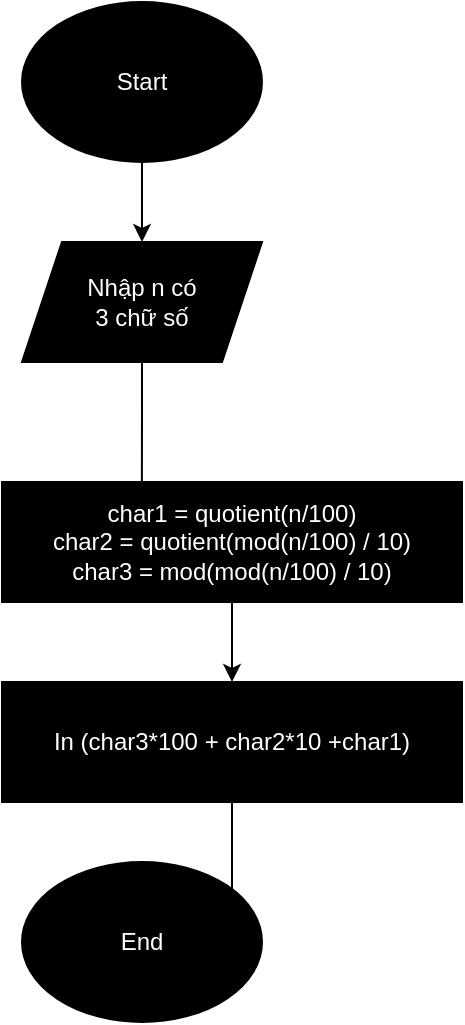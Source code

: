 <mxfile version="25.0.3">
  <diagram name="Page-1" id="jssvtks0TNyN7_167iyE">
    <mxGraphModel dx="1042" dy="535" grid="1" gridSize="10" guides="1" tooltips="1" connect="1" arrows="1" fold="1" page="1" pageScale="1" pageWidth="850" pageHeight="1100" math="0" shadow="0">
      <root>
        <mxCell id="0" />
        <mxCell id="1" parent="0" />
        <mxCell id="mcatqLDCLFWA8lfJ1xL1-11" style="edgeStyle=orthogonalEdgeStyle;rounded=0;orthogonalLoop=1;jettySize=auto;html=1;entryX=0.5;entryY=0;entryDx=0;entryDy=0;" edge="1" parent="1" source="mcatqLDCLFWA8lfJ1xL1-1" target="mcatqLDCLFWA8lfJ1xL1-3">
          <mxGeometry relative="1" as="geometry" />
        </mxCell>
        <mxCell id="mcatqLDCLFWA8lfJ1xL1-1" value="" style="ellipse;whiteSpace=wrap;html=1;fillColor=#000000;" vertex="1" parent="1">
          <mxGeometry x="230" width="120" height="80" as="geometry" />
        </mxCell>
        <mxCell id="mcatqLDCLFWA8lfJ1xL1-2" value="Start" style="text;strokeColor=none;align=center;fillColor=none;html=1;verticalAlign=middle;whiteSpace=wrap;rounded=0;fontColor=#FFFFFF;" vertex="1" parent="1">
          <mxGeometry x="260" y="25" width="60" height="30" as="geometry" />
        </mxCell>
        <mxCell id="mcatqLDCLFWA8lfJ1xL1-3" value="" style="shape=parallelogram;perimeter=parallelogramPerimeter;whiteSpace=wrap;html=1;fixedSize=1;fillColor=#000000;" vertex="1" parent="1">
          <mxGeometry x="230" y="120" width="120" height="60" as="geometry" />
        </mxCell>
        <mxCell id="mcatqLDCLFWA8lfJ1xL1-4" value="Nhập n có 3 chữ số" style="text;strokeColor=none;align=center;fillColor=none;html=1;verticalAlign=middle;whiteSpace=wrap;rounded=0;fontColor=#FFFFFF;" vertex="1" parent="1">
          <mxGeometry x="260" y="135" width="60" height="30" as="geometry" />
        </mxCell>
        <mxCell id="mcatqLDCLFWA8lfJ1xL1-5" value="" style="rounded=0;whiteSpace=wrap;html=1;fillColor=#000000;" vertex="1" parent="1">
          <mxGeometry x="220" y="240" width="230" height="60" as="geometry" />
        </mxCell>
        <mxCell id="mcatqLDCLFWA8lfJ1xL1-13" style="edgeStyle=orthogonalEdgeStyle;rounded=0;orthogonalLoop=1;jettySize=auto;html=1;" edge="1" parent="1" source="mcatqLDCLFWA8lfJ1xL1-6" target="mcatqLDCLFWA8lfJ1xL1-8">
          <mxGeometry relative="1" as="geometry" />
        </mxCell>
        <mxCell id="mcatqLDCLFWA8lfJ1xL1-6" value="char1 = quotient(n/100)&lt;br&gt;char2 = quotient(mod(n/100) / 10)&lt;br&gt;char3 = mod(mod(n/100) / 10)" style="text;strokeColor=none;align=center;fillColor=none;html=1;verticalAlign=middle;whiteSpace=wrap;rounded=0;fontColor=#FFFFFF;" vertex="1" parent="1">
          <mxGeometry x="220" y="240" width="230" height="60" as="geometry" />
        </mxCell>
        <mxCell id="mcatqLDCLFWA8lfJ1xL1-7" value="" style="rounded=0;whiteSpace=wrap;html=1;fillColor=#000000;" vertex="1" parent="1">
          <mxGeometry x="220" y="340" width="230" height="60" as="geometry" />
        </mxCell>
        <mxCell id="mcatqLDCLFWA8lfJ1xL1-8" value="In (char3*100 + char2*10 +char1)" style="text;strokeColor=none;align=center;fillColor=none;html=1;verticalAlign=middle;whiteSpace=wrap;rounded=0;fontColor=#FFFFFF;" vertex="1" parent="1">
          <mxGeometry x="220" y="340" width="230" height="60" as="geometry" />
        </mxCell>
        <mxCell id="mcatqLDCLFWA8lfJ1xL1-9" value="" style="ellipse;whiteSpace=wrap;html=1;fillColor=#000000;" vertex="1" parent="1">
          <mxGeometry x="230" y="430" width="120" height="80" as="geometry" />
        </mxCell>
        <mxCell id="mcatqLDCLFWA8lfJ1xL1-10" value="End" style="text;strokeColor=none;align=center;fillColor=none;html=1;verticalAlign=middle;whiteSpace=wrap;rounded=0;fontColor=#FFFFFF;" vertex="1" parent="1">
          <mxGeometry x="260" y="455" width="60" height="30" as="geometry" />
        </mxCell>
        <mxCell id="mcatqLDCLFWA8lfJ1xL1-12" style="edgeStyle=orthogonalEdgeStyle;rounded=0;orthogonalLoop=1;jettySize=auto;html=1;entryX=0.304;entryY=0.167;entryDx=0;entryDy=0;entryPerimeter=0;" edge="1" parent="1" source="mcatqLDCLFWA8lfJ1xL1-4" target="mcatqLDCLFWA8lfJ1xL1-6">
          <mxGeometry relative="1" as="geometry" />
        </mxCell>
        <mxCell id="mcatqLDCLFWA8lfJ1xL1-14" style="edgeStyle=orthogonalEdgeStyle;rounded=0;orthogonalLoop=1;jettySize=auto;html=1;entryX=0.875;entryY=0.5;entryDx=0;entryDy=0;entryPerimeter=0;" edge="1" parent="1" source="mcatqLDCLFWA8lfJ1xL1-8" target="mcatqLDCLFWA8lfJ1xL1-9">
          <mxGeometry relative="1" as="geometry" />
        </mxCell>
      </root>
    </mxGraphModel>
  </diagram>
</mxfile>
